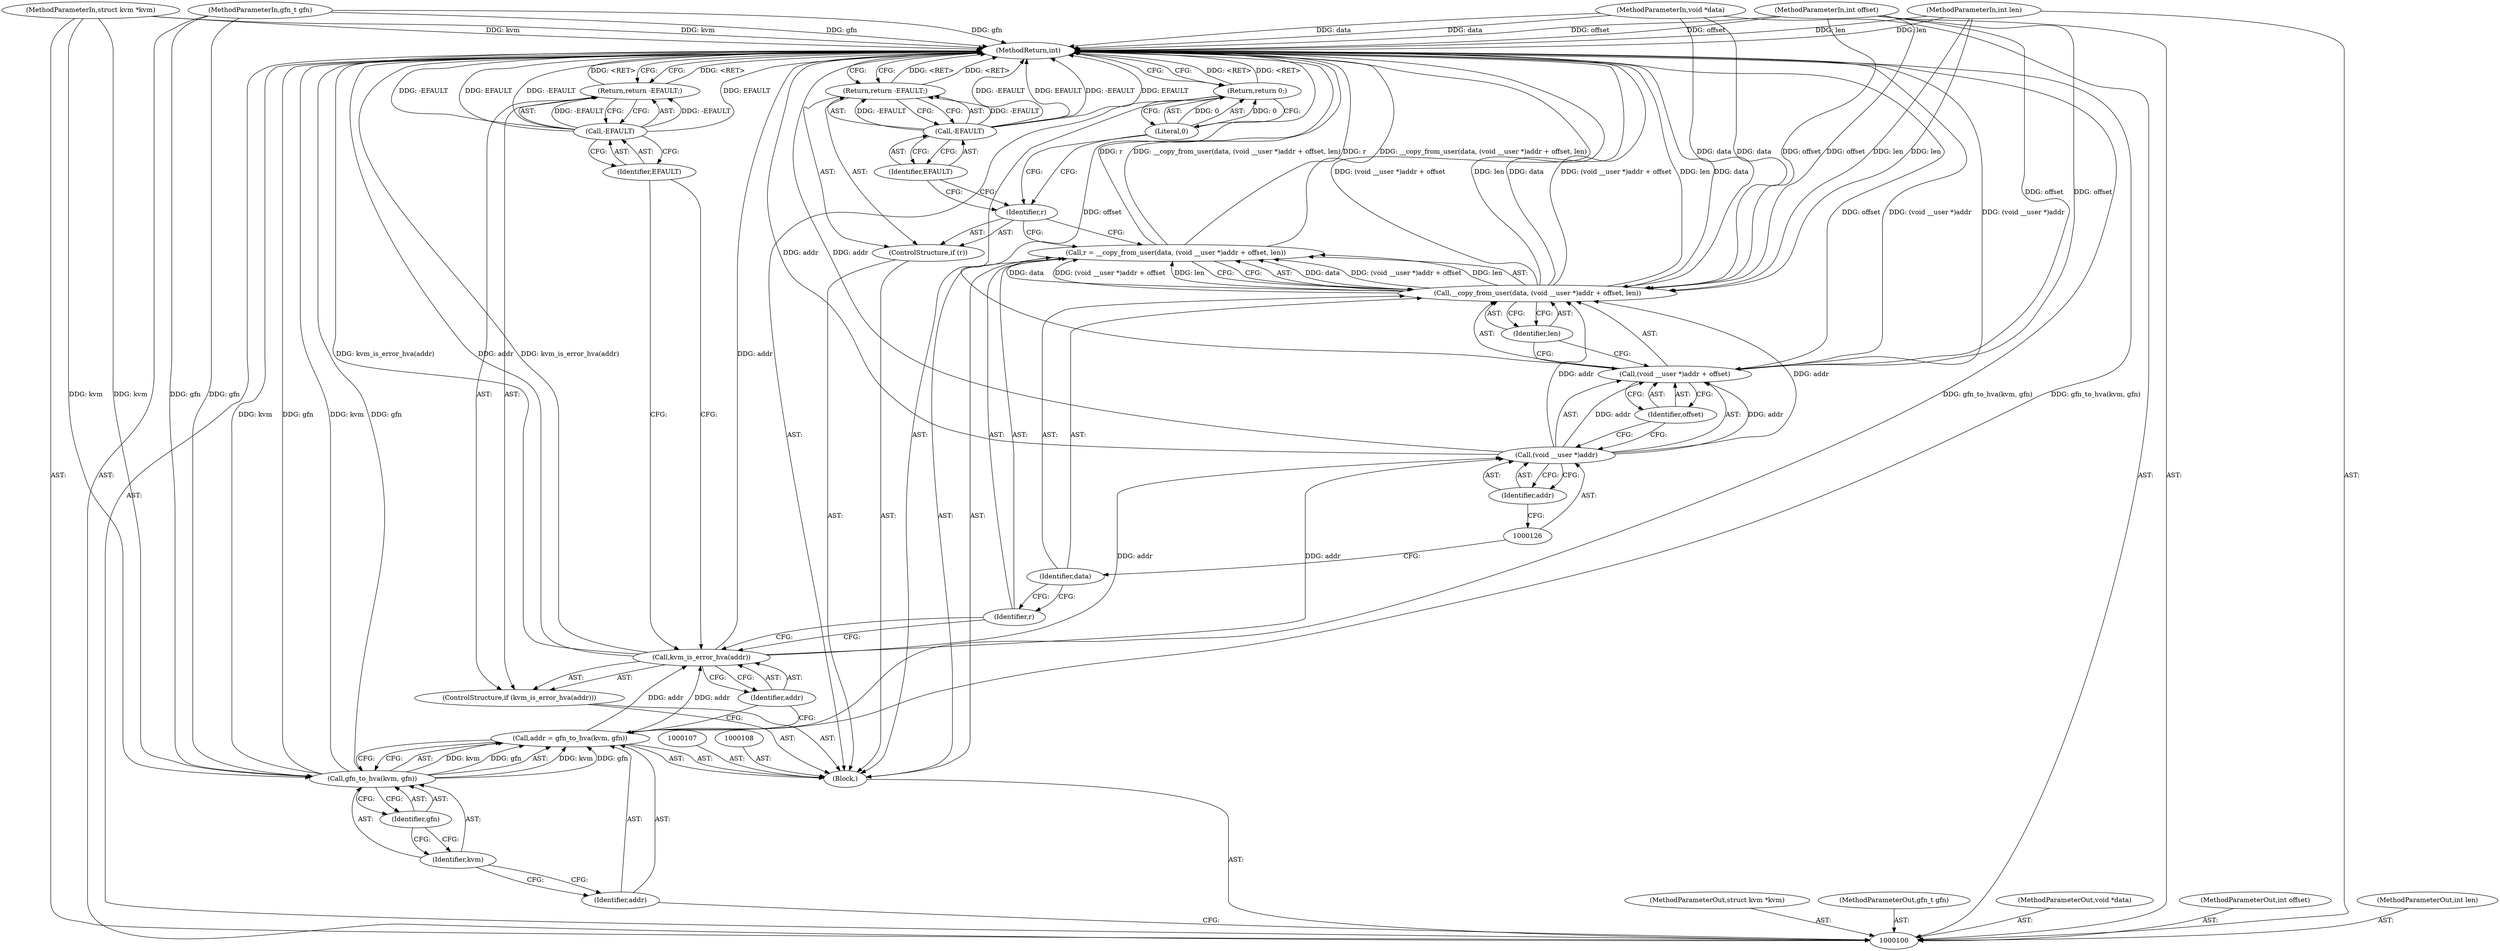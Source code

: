 digraph "0_linux_fa3d315a4ce2c0891cdde262562e710d95fba19e_0" {
"1000137" [label="(MethodReturn,int)"];
"1000101" [label="(MethodParameterIn,struct kvm *kvm)"];
"1000180" [label="(MethodParameterOut,struct kvm *kvm)"];
"1000102" [label="(MethodParameterIn,gfn_t gfn)"];
"1000181" [label="(MethodParameterOut,gfn_t gfn)"];
"1000103" [label="(MethodParameterIn,void *data)"];
"1000182" [label="(MethodParameterOut,void *data)"];
"1000104" [label="(MethodParameterIn,int offset)"];
"1000183" [label="(MethodParameterOut,int offset)"];
"1000120" [label="(Call,r = __copy_from_user(data, (void __user *)addr + offset, len))"];
"1000121" [label="(Identifier,r)"];
"1000123" [label="(Identifier,data)"];
"1000124" [label="(Call,(void __user *)addr + offset)"];
"1000125" [label="(Call,(void __user *)addr)"];
"1000127" [label="(Identifier,addr)"];
"1000122" [label="(Call,__copy_from_user(data, (void __user *)addr + offset, len))"];
"1000128" [label="(Identifier,offset)"];
"1000129" [label="(Identifier,len)"];
"1000130" [label="(ControlStructure,if (r))"];
"1000131" [label="(Identifier,r)"];
"1000133" [label="(Call,-EFAULT)"];
"1000134" [label="(Identifier,EFAULT)"];
"1000132" [label="(Return,return -EFAULT;)"];
"1000135" [label="(Return,return 0;)"];
"1000136" [label="(Literal,0)"];
"1000105" [label="(MethodParameterIn,int len)"];
"1000184" [label="(MethodParameterOut,int len)"];
"1000106" [label="(Block,)"];
"1000109" [label="(Call,addr = gfn_to_hva(kvm, gfn))"];
"1000110" [label="(Identifier,addr)"];
"1000112" [label="(Identifier,kvm)"];
"1000113" [label="(Identifier,gfn)"];
"1000111" [label="(Call,gfn_to_hva(kvm, gfn))"];
"1000114" [label="(ControlStructure,if (kvm_is_error_hva(addr)))"];
"1000116" [label="(Identifier,addr)"];
"1000115" [label="(Call,kvm_is_error_hva(addr))"];
"1000118" [label="(Call,-EFAULT)"];
"1000119" [label="(Identifier,EFAULT)"];
"1000117" [label="(Return,return -EFAULT;)"];
"1000137" -> "1000100"  [label="AST: "];
"1000137" -> "1000117"  [label="CFG: "];
"1000137" -> "1000132"  [label="CFG: "];
"1000137" -> "1000135"  [label="CFG: "];
"1000135" -> "1000137"  [label="DDG: <RET>"];
"1000117" -> "1000137"  [label="DDG: <RET>"];
"1000132" -> "1000137"  [label="DDG: <RET>"];
"1000124" -> "1000137"  [label="DDG: (void __user *)addr"];
"1000124" -> "1000137"  [label="DDG: offset"];
"1000104" -> "1000137"  [label="DDG: offset"];
"1000105" -> "1000137"  [label="DDG: len"];
"1000122" -> "1000137"  [label="DDG: data"];
"1000122" -> "1000137"  [label="DDG: (void __user *)addr + offset"];
"1000122" -> "1000137"  [label="DDG: len"];
"1000125" -> "1000137"  [label="DDG: addr"];
"1000118" -> "1000137"  [label="DDG: -EFAULT"];
"1000118" -> "1000137"  [label="DDG: EFAULT"];
"1000120" -> "1000137"  [label="DDG: __copy_from_user(data, (void __user *)addr + offset, len)"];
"1000120" -> "1000137"  [label="DDG: r"];
"1000103" -> "1000137"  [label="DDG: data"];
"1000133" -> "1000137"  [label="DDG: EFAULT"];
"1000133" -> "1000137"  [label="DDG: -EFAULT"];
"1000115" -> "1000137"  [label="DDG: kvm_is_error_hva(addr)"];
"1000115" -> "1000137"  [label="DDG: addr"];
"1000102" -> "1000137"  [label="DDG: gfn"];
"1000111" -> "1000137"  [label="DDG: kvm"];
"1000111" -> "1000137"  [label="DDG: gfn"];
"1000101" -> "1000137"  [label="DDG: kvm"];
"1000109" -> "1000137"  [label="DDG: gfn_to_hva(kvm, gfn)"];
"1000101" -> "1000100"  [label="AST: "];
"1000101" -> "1000137"  [label="DDG: kvm"];
"1000101" -> "1000111"  [label="DDG: kvm"];
"1000180" -> "1000100"  [label="AST: "];
"1000102" -> "1000100"  [label="AST: "];
"1000102" -> "1000137"  [label="DDG: gfn"];
"1000102" -> "1000111"  [label="DDG: gfn"];
"1000181" -> "1000100"  [label="AST: "];
"1000103" -> "1000100"  [label="AST: "];
"1000103" -> "1000137"  [label="DDG: data"];
"1000103" -> "1000122"  [label="DDG: data"];
"1000182" -> "1000100"  [label="AST: "];
"1000104" -> "1000100"  [label="AST: "];
"1000104" -> "1000137"  [label="DDG: offset"];
"1000104" -> "1000122"  [label="DDG: offset"];
"1000104" -> "1000124"  [label="DDG: offset"];
"1000183" -> "1000100"  [label="AST: "];
"1000120" -> "1000106"  [label="AST: "];
"1000120" -> "1000122"  [label="CFG: "];
"1000121" -> "1000120"  [label="AST: "];
"1000122" -> "1000120"  [label="AST: "];
"1000131" -> "1000120"  [label="CFG: "];
"1000120" -> "1000137"  [label="DDG: __copy_from_user(data, (void __user *)addr + offset, len)"];
"1000120" -> "1000137"  [label="DDG: r"];
"1000122" -> "1000120"  [label="DDG: data"];
"1000122" -> "1000120"  [label="DDG: (void __user *)addr + offset"];
"1000122" -> "1000120"  [label="DDG: len"];
"1000121" -> "1000120"  [label="AST: "];
"1000121" -> "1000115"  [label="CFG: "];
"1000123" -> "1000121"  [label="CFG: "];
"1000123" -> "1000122"  [label="AST: "];
"1000123" -> "1000121"  [label="CFG: "];
"1000126" -> "1000123"  [label="CFG: "];
"1000124" -> "1000122"  [label="AST: "];
"1000124" -> "1000128"  [label="CFG: "];
"1000125" -> "1000124"  [label="AST: "];
"1000128" -> "1000124"  [label="AST: "];
"1000129" -> "1000124"  [label="CFG: "];
"1000124" -> "1000137"  [label="DDG: (void __user *)addr"];
"1000124" -> "1000137"  [label="DDG: offset"];
"1000125" -> "1000124"  [label="DDG: addr"];
"1000104" -> "1000124"  [label="DDG: offset"];
"1000125" -> "1000124"  [label="AST: "];
"1000125" -> "1000127"  [label="CFG: "];
"1000126" -> "1000125"  [label="AST: "];
"1000127" -> "1000125"  [label="AST: "];
"1000128" -> "1000125"  [label="CFG: "];
"1000125" -> "1000137"  [label="DDG: addr"];
"1000125" -> "1000122"  [label="DDG: addr"];
"1000125" -> "1000124"  [label="DDG: addr"];
"1000115" -> "1000125"  [label="DDG: addr"];
"1000127" -> "1000125"  [label="AST: "];
"1000127" -> "1000126"  [label="CFG: "];
"1000125" -> "1000127"  [label="CFG: "];
"1000122" -> "1000120"  [label="AST: "];
"1000122" -> "1000129"  [label="CFG: "];
"1000123" -> "1000122"  [label="AST: "];
"1000124" -> "1000122"  [label="AST: "];
"1000129" -> "1000122"  [label="AST: "];
"1000120" -> "1000122"  [label="CFG: "];
"1000122" -> "1000137"  [label="DDG: data"];
"1000122" -> "1000137"  [label="DDG: (void __user *)addr + offset"];
"1000122" -> "1000137"  [label="DDG: len"];
"1000122" -> "1000120"  [label="DDG: data"];
"1000122" -> "1000120"  [label="DDG: (void __user *)addr + offset"];
"1000122" -> "1000120"  [label="DDG: len"];
"1000103" -> "1000122"  [label="DDG: data"];
"1000125" -> "1000122"  [label="DDG: addr"];
"1000104" -> "1000122"  [label="DDG: offset"];
"1000105" -> "1000122"  [label="DDG: len"];
"1000128" -> "1000124"  [label="AST: "];
"1000128" -> "1000125"  [label="CFG: "];
"1000124" -> "1000128"  [label="CFG: "];
"1000129" -> "1000122"  [label="AST: "];
"1000129" -> "1000124"  [label="CFG: "];
"1000122" -> "1000129"  [label="CFG: "];
"1000130" -> "1000106"  [label="AST: "];
"1000131" -> "1000130"  [label="AST: "];
"1000132" -> "1000130"  [label="AST: "];
"1000131" -> "1000130"  [label="AST: "];
"1000131" -> "1000120"  [label="CFG: "];
"1000134" -> "1000131"  [label="CFG: "];
"1000136" -> "1000131"  [label="CFG: "];
"1000133" -> "1000132"  [label="AST: "];
"1000133" -> "1000134"  [label="CFG: "];
"1000134" -> "1000133"  [label="AST: "];
"1000132" -> "1000133"  [label="CFG: "];
"1000133" -> "1000137"  [label="DDG: EFAULT"];
"1000133" -> "1000137"  [label="DDG: -EFAULT"];
"1000133" -> "1000132"  [label="DDG: -EFAULT"];
"1000134" -> "1000133"  [label="AST: "];
"1000134" -> "1000131"  [label="CFG: "];
"1000133" -> "1000134"  [label="CFG: "];
"1000132" -> "1000130"  [label="AST: "];
"1000132" -> "1000133"  [label="CFG: "];
"1000133" -> "1000132"  [label="AST: "];
"1000137" -> "1000132"  [label="CFG: "];
"1000132" -> "1000137"  [label="DDG: <RET>"];
"1000133" -> "1000132"  [label="DDG: -EFAULT"];
"1000135" -> "1000106"  [label="AST: "];
"1000135" -> "1000136"  [label="CFG: "];
"1000136" -> "1000135"  [label="AST: "];
"1000137" -> "1000135"  [label="CFG: "];
"1000135" -> "1000137"  [label="DDG: <RET>"];
"1000136" -> "1000135"  [label="DDG: 0"];
"1000136" -> "1000135"  [label="AST: "];
"1000136" -> "1000131"  [label="CFG: "];
"1000135" -> "1000136"  [label="CFG: "];
"1000136" -> "1000135"  [label="DDG: 0"];
"1000105" -> "1000100"  [label="AST: "];
"1000105" -> "1000137"  [label="DDG: len"];
"1000105" -> "1000122"  [label="DDG: len"];
"1000184" -> "1000100"  [label="AST: "];
"1000106" -> "1000100"  [label="AST: "];
"1000107" -> "1000106"  [label="AST: "];
"1000108" -> "1000106"  [label="AST: "];
"1000109" -> "1000106"  [label="AST: "];
"1000114" -> "1000106"  [label="AST: "];
"1000120" -> "1000106"  [label="AST: "];
"1000130" -> "1000106"  [label="AST: "];
"1000135" -> "1000106"  [label="AST: "];
"1000109" -> "1000106"  [label="AST: "];
"1000109" -> "1000111"  [label="CFG: "];
"1000110" -> "1000109"  [label="AST: "];
"1000111" -> "1000109"  [label="AST: "];
"1000116" -> "1000109"  [label="CFG: "];
"1000109" -> "1000137"  [label="DDG: gfn_to_hva(kvm, gfn)"];
"1000111" -> "1000109"  [label="DDG: kvm"];
"1000111" -> "1000109"  [label="DDG: gfn"];
"1000109" -> "1000115"  [label="DDG: addr"];
"1000110" -> "1000109"  [label="AST: "];
"1000110" -> "1000100"  [label="CFG: "];
"1000112" -> "1000110"  [label="CFG: "];
"1000112" -> "1000111"  [label="AST: "];
"1000112" -> "1000110"  [label="CFG: "];
"1000113" -> "1000112"  [label="CFG: "];
"1000113" -> "1000111"  [label="AST: "];
"1000113" -> "1000112"  [label="CFG: "];
"1000111" -> "1000113"  [label="CFG: "];
"1000111" -> "1000109"  [label="AST: "];
"1000111" -> "1000113"  [label="CFG: "];
"1000112" -> "1000111"  [label="AST: "];
"1000113" -> "1000111"  [label="AST: "];
"1000109" -> "1000111"  [label="CFG: "];
"1000111" -> "1000137"  [label="DDG: kvm"];
"1000111" -> "1000137"  [label="DDG: gfn"];
"1000111" -> "1000109"  [label="DDG: kvm"];
"1000111" -> "1000109"  [label="DDG: gfn"];
"1000101" -> "1000111"  [label="DDG: kvm"];
"1000102" -> "1000111"  [label="DDG: gfn"];
"1000114" -> "1000106"  [label="AST: "];
"1000115" -> "1000114"  [label="AST: "];
"1000117" -> "1000114"  [label="AST: "];
"1000116" -> "1000115"  [label="AST: "];
"1000116" -> "1000109"  [label="CFG: "];
"1000115" -> "1000116"  [label="CFG: "];
"1000115" -> "1000114"  [label="AST: "];
"1000115" -> "1000116"  [label="CFG: "];
"1000116" -> "1000115"  [label="AST: "];
"1000119" -> "1000115"  [label="CFG: "];
"1000121" -> "1000115"  [label="CFG: "];
"1000115" -> "1000137"  [label="DDG: kvm_is_error_hva(addr)"];
"1000115" -> "1000137"  [label="DDG: addr"];
"1000109" -> "1000115"  [label="DDG: addr"];
"1000115" -> "1000125"  [label="DDG: addr"];
"1000118" -> "1000117"  [label="AST: "];
"1000118" -> "1000119"  [label="CFG: "];
"1000119" -> "1000118"  [label="AST: "];
"1000117" -> "1000118"  [label="CFG: "];
"1000118" -> "1000137"  [label="DDG: -EFAULT"];
"1000118" -> "1000137"  [label="DDG: EFAULT"];
"1000118" -> "1000117"  [label="DDG: -EFAULT"];
"1000119" -> "1000118"  [label="AST: "];
"1000119" -> "1000115"  [label="CFG: "];
"1000118" -> "1000119"  [label="CFG: "];
"1000117" -> "1000114"  [label="AST: "];
"1000117" -> "1000118"  [label="CFG: "];
"1000118" -> "1000117"  [label="AST: "];
"1000137" -> "1000117"  [label="CFG: "];
"1000117" -> "1000137"  [label="DDG: <RET>"];
"1000118" -> "1000117"  [label="DDG: -EFAULT"];
}
